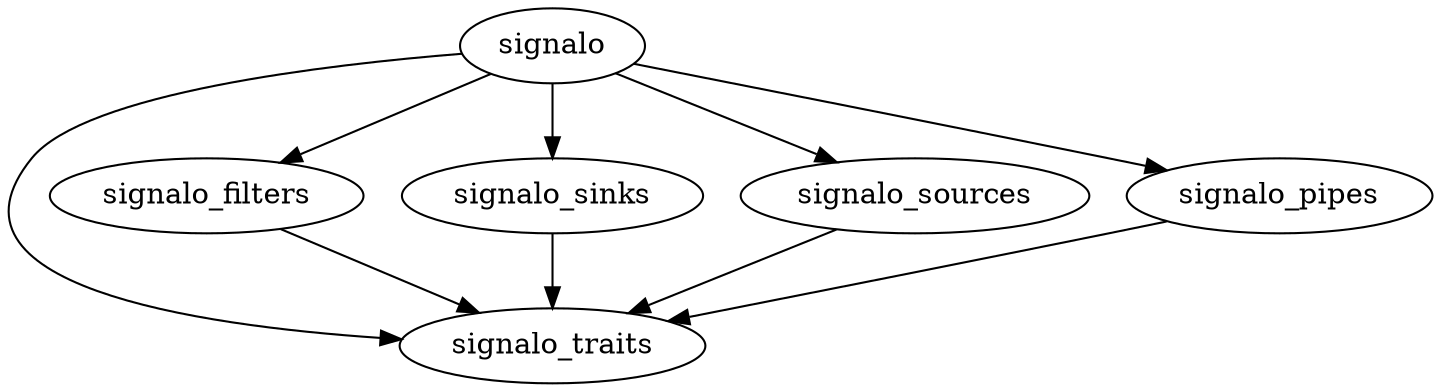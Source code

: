 digraph {
    signalo_traits;
    signalo_filters;
    signalo_sinks;
    signalo_sources;
    signalo_pipes;
    signalo;

    signalo_filters -> signalo_traits;
    signalo_sinks -> signalo_traits;
    signalo_sources -> signalo_traits;
    signalo_pipes -> signalo_traits;
    
    signalo -> signalo_traits;
    signalo -> signalo_filters;
    signalo -> signalo_sinks;
    signalo -> signalo_sources;
    signalo -> signalo_pipes;
}